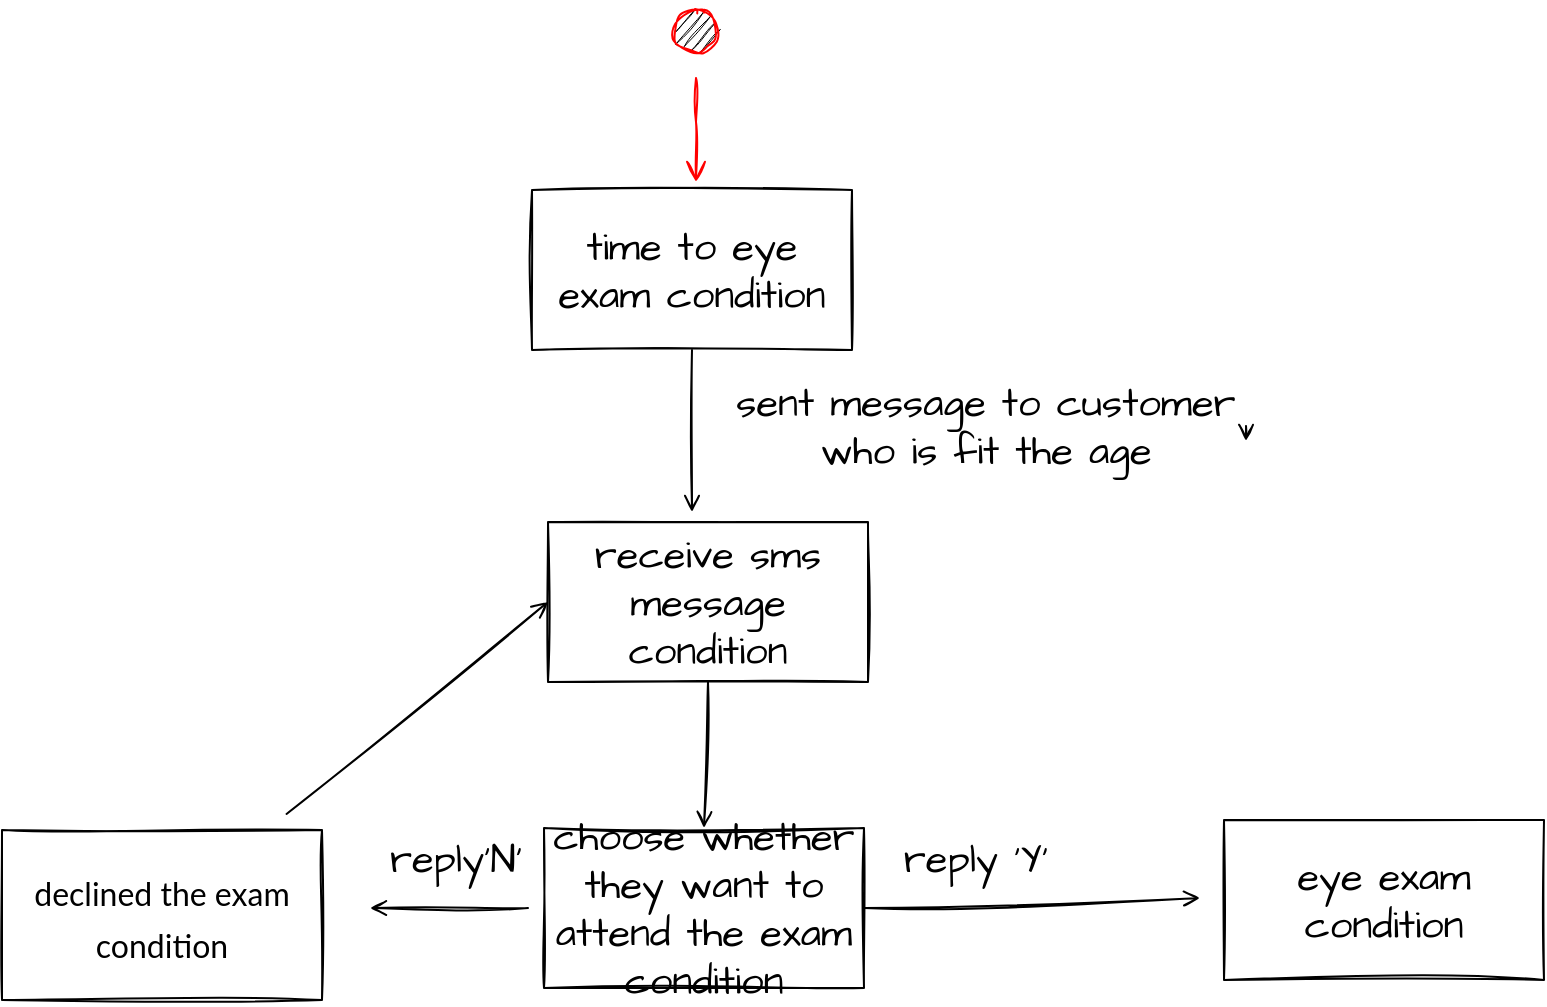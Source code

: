 <mxfile version="15.7.1" type="github">
  <diagram id="r1WMKTy_sN-68CNBmsTX" name="Page-1">
    <mxGraphModel dx="1806" dy="1096" grid="0" gridSize="10" guides="1" tooltips="1" connect="1" arrows="1" fold="1" page="0" pageScale="1" pageWidth="827" pageHeight="1169" math="0" shadow="0">
      <root>
        <mxCell id="0" />
        <mxCell id="1" parent="0" />
        <mxCell id="99fQaXGjEE1up7KCYZCW-7" style="rounded=0;sketch=1;hachureGap=4;orthogonalLoop=1;jettySize=auto;html=1;exitX=0;exitY=0.5;exitDx=0;exitDy=0;entryX=0;entryY=0.5;entryDx=0;entryDy=0;fontFamily=Architects Daughter;fontSource=https%3A%2F%2Ffonts.googleapis.com%2Fcss%3Ffamily%3DArchitects%2BDaughter;fontSize=16;endArrow=open;startSize=14;endSize=14;sourcePerimeterSpacing=8;targetPerimeterSpacing=8;" edge="1" parent="1">
          <mxGeometry relative="1" as="geometry">
            <mxPoint x="83" y="221" as="sourcePoint" />
            <mxPoint x="83" y="221" as="targetPoint" />
          </mxGeometry>
        </mxCell>
        <mxCell id="99fQaXGjEE1up7KCYZCW-18" style="edgeStyle=none;rounded=0;sketch=1;hachureGap=4;orthogonalLoop=1;jettySize=auto;html=1;exitX=0.5;exitY=1;exitDx=0;exitDy=0;fontFamily=Architects Daughter;fontSource=https%3A%2F%2Ffonts.googleapis.com%2Fcss%3Ffamily%3DArchitects%2BDaughter;fontSize=16;endArrow=open;sourcePerimeterSpacing=8;targetPerimeterSpacing=8;" edge="1" parent="1" source="99fQaXGjEE1up7KCYZCW-15">
          <mxGeometry relative="1" as="geometry">
            <mxPoint x="-40" y="148" as="targetPoint" />
          </mxGeometry>
        </mxCell>
        <mxCell id="99fQaXGjEE1up7KCYZCW-15" value="time to eye exam condition" style="rounded=0;whiteSpace=wrap;html=1;sketch=1;hachureGap=4;pointerEvents=0;fontFamily=Architects Daughter;fontSource=https%3A%2F%2Ffonts.googleapis.com%2Fcss%3Ffamily%3DArchitects%2BDaughter;fontSize=20;" vertex="1" parent="1">
          <mxGeometry x="-120" y="-13" width="160" height="80" as="geometry" />
        </mxCell>
        <mxCell id="99fQaXGjEE1up7KCYZCW-23" style="edgeStyle=none;rounded=0;sketch=1;hachureGap=4;orthogonalLoop=1;jettySize=auto;html=1;exitX=0.5;exitY=1;exitDx=0;exitDy=0;fontFamily=Architects Daughter;fontSource=https%3A%2F%2Ffonts.googleapis.com%2Fcss%3Ffamily%3DArchitects%2BDaughter;fontSize=16;endArrow=open;sourcePerimeterSpacing=8;targetPerimeterSpacing=8;" edge="1" parent="1" source="99fQaXGjEE1up7KCYZCW-16">
          <mxGeometry relative="1" as="geometry">
            <mxPoint x="-34" y="366" as="targetPoint" />
          </mxGeometry>
        </mxCell>
        <mxCell id="99fQaXGjEE1up7KCYZCW-25" style="edgeStyle=none;rounded=0;sketch=1;hachureGap=4;orthogonalLoop=1;jettySize=auto;html=1;exitX=1;exitY=0.5;exitDx=0;exitDy=0;fontFamily=Architects Daughter;fontSource=https%3A%2F%2Ffonts.googleapis.com%2Fcss%3Ffamily%3DArchitects%2BDaughter;fontSize=16;endArrow=open;sourcePerimeterSpacing=8;targetPerimeterSpacing=8;" edge="1" parent="1" source="99fQaXGjEE1up7KCYZCW-16">
          <mxGeometry relative="1" as="geometry">
            <mxPoint x="214" y="341" as="targetPoint" />
          </mxGeometry>
        </mxCell>
        <mxCell id="99fQaXGjEE1up7KCYZCW-29" style="edgeStyle=none;rounded=0;sketch=1;hachureGap=4;orthogonalLoop=1;jettySize=auto;html=1;fontFamily=Architects Daughter;fontSource=https%3A%2F%2Ffonts.googleapis.com%2Fcss%3Ffamily%3DArchitects%2BDaughter;fontSize=16;endArrow=open;sourcePerimeterSpacing=8;targetPerimeterSpacing=8;" edge="1" parent="1" source="99fQaXGjEE1up7KCYZCW-16">
          <mxGeometry relative="1" as="geometry">
            <mxPoint x="-201" y="346" as="targetPoint" />
          </mxGeometry>
        </mxCell>
        <mxCell id="99fQaXGjEE1up7KCYZCW-16" value="choose whether they want to attend the exam condition" style="rounded=0;whiteSpace=wrap;html=1;sketch=1;hachureGap=4;pointerEvents=0;fontFamily=Architects Daughter;fontSource=https%3A%2F%2Ffonts.googleapis.com%2Fcss%3Ffamily%3DArchitects%2BDaughter;fontSize=20;" vertex="1" parent="1">
          <mxGeometry x="-114" y="306" width="160" height="80" as="geometry" />
        </mxCell>
        <mxCell id="99fQaXGjEE1up7KCYZCW-20" style="edgeStyle=none;rounded=0;sketch=1;hachureGap=4;orthogonalLoop=1;jettySize=auto;html=1;exitX=0.5;exitY=1;exitDx=0;exitDy=0;entryX=0.5;entryY=0;entryDx=0;entryDy=0;fontFamily=Architects Daughter;fontSource=https%3A%2F%2Ffonts.googleapis.com%2Fcss%3Ffamily%3DArchitects%2BDaughter;fontSize=16;endArrow=open;sourcePerimeterSpacing=8;targetPerimeterSpacing=8;" edge="1" parent="1" source="99fQaXGjEE1up7KCYZCW-17" target="99fQaXGjEE1up7KCYZCW-16">
          <mxGeometry relative="1" as="geometry" />
        </mxCell>
        <mxCell id="99fQaXGjEE1up7KCYZCW-17" value="receive sms message condition" style="rounded=0;whiteSpace=wrap;html=1;sketch=1;hachureGap=4;pointerEvents=0;fontFamily=Architects Daughter;fontSource=https%3A%2F%2Ffonts.googleapis.com%2Fcss%3Ffamily%3DArchitects%2BDaughter;fontSize=20;" vertex="1" parent="1">
          <mxGeometry x="-112" y="153" width="160" height="80" as="geometry" />
        </mxCell>
        <mxCell id="99fQaXGjEE1up7KCYZCW-19" value="sent message to customer who is fit the age" style="text;strokeColor=none;fillColor=none;html=1;align=center;verticalAlign=middle;whiteSpace=wrap;rounded=0;sketch=1;hachureGap=4;pointerEvents=0;fontFamily=Architects Daughter;fontSource=https%3A%2F%2Ffonts.googleapis.com%2Fcss%3Ffamily%3DArchitects%2BDaughter;fontSize=20;" vertex="1" parent="1">
          <mxGeometry x="-23" y="90" width="260" height="30" as="geometry" />
        </mxCell>
        <mxCell id="99fQaXGjEE1up7KCYZCW-21" style="edgeStyle=none;rounded=0;sketch=1;hachureGap=4;orthogonalLoop=1;jettySize=auto;html=1;exitX=1;exitY=0.5;exitDx=0;exitDy=0;entryX=1;entryY=0.75;entryDx=0;entryDy=0;fontFamily=Architects Daughter;fontSource=https%3A%2F%2Ffonts.googleapis.com%2Fcss%3Ffamily%3DArchitects%2BDaughter;fontSize=16;endArrow=open;sourcePerimeterSpacing=8;targetPerimeterSpacing=8;" edge="1" parent="1" source="99fQaXGjEE1up7KCYZCW-19" target="99fQaXGjEE1up7KCYZCW-19">
          <mxGeometry relative="1" as="geometry" />
        </mxCell>
        <mxCell id="99fQaXGjEE1up7KCYZCW-26" value="reply &#39;Y&#39;" style="text;strokeColor=none;fillColor=none;html=1;align=center;verticalAlign=middle;whiteSpace=wrap;rounded=0;sketch=1;hachureGap=4;pointerEvents=0;fontFamily=Architects Daughter;fontSource=https%3A%2F%2Ffonts.googleapis.com%2Fcss%3Ffamily%3DArchitects%2BDaughter;fontSize=20;" vertex="1" parent="1">
          <mxGeometry x="48" y="306" width="108" height="30" as="geometry" />
        </mxCell>
        <mxCell id="99fQaXGjEE1up7KCYZCW-27" value="eye exam condition" style="rounded=0;whiteSpace=wrap;html=1;sketch=1;hachureGap=4;pointerEvents=0;fontFamily=Architects Daughter;fontSource=https%3A%2F%2Ffonts.googleapis.com%2Fcss%3Ffamily%3DArchitects%2BDaughter;fontSize=20;" vertex="1" parent="1">
          <mxGeometry x="226" y="302" width="160" height="80" as="geometry" />
        </mxCell>
        <mxCell id="99fQaXGjEE1up7KCYZCW-30" value="reply&#39;N&#39;" style="text;strokeColor=none;fillColor=none;html=1;align=center;verticalAlign=middle;whiteSpace=wrap;rounded=0;sketch=1;hachureGap=4;pointerEvents=0;fontFamily=Architects Daughter;fontSource=https%3A%2F%2Ffonts.googleapis.com%2Fcss%3Ffamily%3DArchitects%2BDaughter;fontSize=20;" vertex="1" parent="1">
          <mxGeometry x="-188" y="306" width="60" height="30" as="geometry" />
        </mxCell>
        <mxCell id="99fQaXGjEE1up7KCYZCW-32" style="edgeStyle=none;rounded=0;sketch=1;hachureGap=4;orthogonalLoop=1;jettySize=auto;html=1;entryX=0;entryY=0.5;entryDx=0;entryDy=0;fontFamily=Architects Daughter;fontSource=https%3A%2F%2Ffonts.googleapis.com%2Fcss%3Ffamily%3DArchitects%2BDaughter;fontSize=16;endArrow=open;sourcePerimeterSpacing=8;targetPerimeterSpacing=8;" edge="1" parent="1" source="99fQaXGjEE1up7KCYZCW-31" target="99fQaXGjEE1up7KCYZCW-17">
          <mxGeometry relative="1" as="geometry" />
        </mxCell>
        <mxCell id="99fQaXGjEE1up7KCYZCW-31" value="&lt;font face=&quot;lato extended, lato, helvetica neue, helvetica, arial, sans-serif&quot;&gt;&lt;span style=&quot;font-size: 16px&quot;&gt;declined the exam condition&lt;/span&gt;&lt;/font&gt;" style="rounded=0;whiteSpace=wrap;html=1;sketch=1;hachureGap=4;pointerEvents=0;fontFamily=Architects Daughter;fontSource=https%3A%2F%2Ffonts.googleapis.com%2Fcss%3Ffamily%3DArchitects%2BDaughter;fontSize=20;" vertex="1" parent="1">
          <mxGeometry x="-385" y="307" width="160" height="85" as="geometry" />
        </mxCell>
        <mxCell id="99fQaXGjEE1up7KCYZCW-33" value="" style="ellipse;html=1;shape=startState;fillColor=#000000;strokeColor=#ff0000;sketch=1;hachureGap=4;pointerEvents=0;fontFamily=Architects Daughter;fontSource=https%3A%2F%2Ffonts.googleapis.com%2Fcss%3Ffamily%3DArchitects%2BDaughter;fontSize=20;" vertex="1" parent="1">
          <mxGeometry x="-53" y="-107" width="30" height="30" as="geometry" />
        </mxCell>
        <mxCell id="99fQaXGjEE1up7KCYZCW-34" value="" style="edgeStyle=orthogonalEdgeStyle;html=1;verticalAlign=bottom;endArrow=open;endSize=8;strokeColor=#ff0000;rounded=0;sketch=1;hachureGap=4;fontFamily=Architects Daughter;fontSource=https%3A%2F%2Ffonts.googleapis.com%2Fcss%3Ffamily%3DArchitects%2BDaughter;fontSize=16;sourcePerimeterSpacing=8;targetPerimeterSpacing=8;" edge="1" source="99fQaXGjEE1up7KCYZCW-33" parent="1">
          <mxGeometry relative="1" as="geometry">
            <mxPoint x="-38" y="-17" as="targetPoint" />
          </mxGeometry>
        </mxCell>
      </root>
    </mxGraphModel>
  </diagram>
</mxfile>
